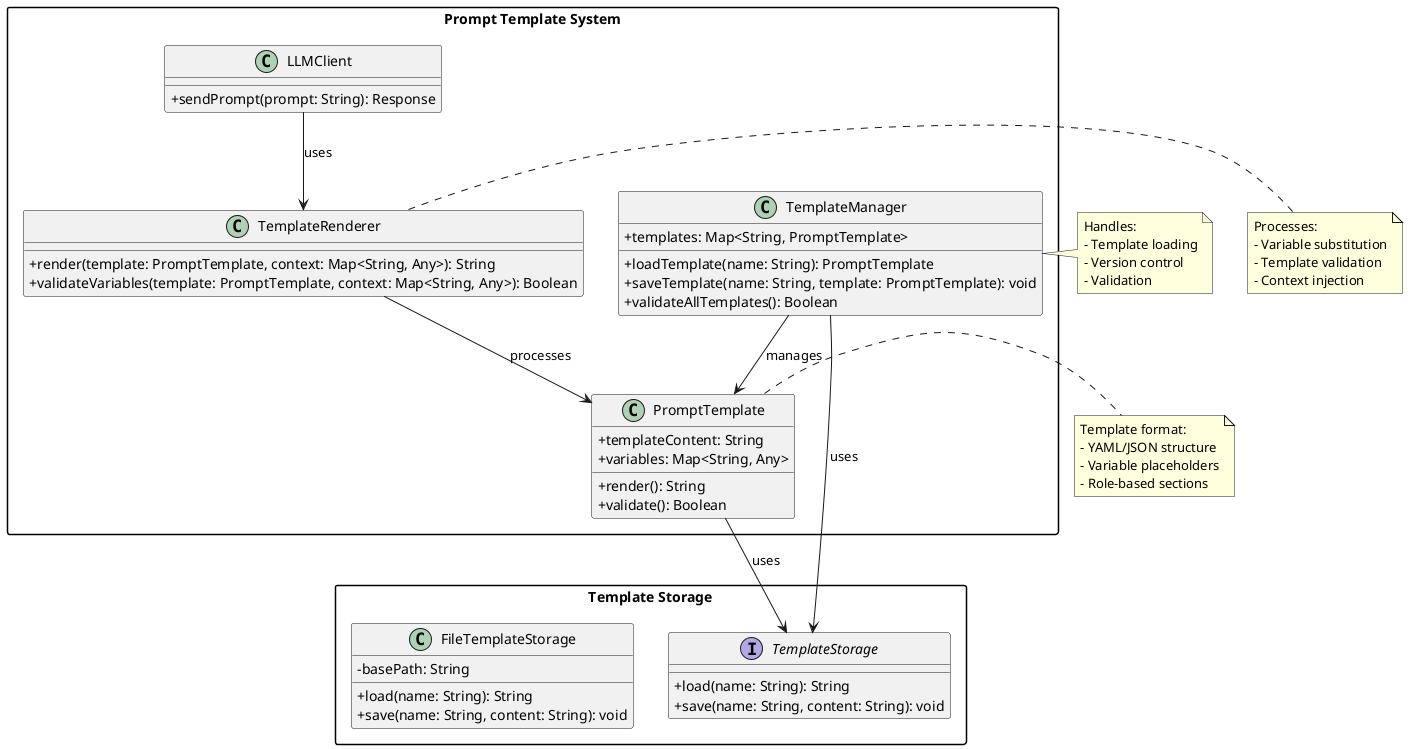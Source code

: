 @startuml structured_prompt_template

skinparam classAttributeIconSize 0
skinparam packageStyle rectangle

package "Prompt Template System" {
    class PromptTemplate {
        +templateContent: String
        +variables: Map<String, Any>
        +render(): String
        +validate(): Boolean
    }

    class TemplateManager {
        +templates: Map<String, PromptTemplate>
        +loadTemplate(name: String): PromptTemplate
        +saveTemplate(name: String, template: PromptTemplate): void
        +validateAllTemplates(): Boolean
    }

    class TemplateRenderer {
        +render(template: PromptTemplate, context: Map<String, Any>): String
        +validateVariables(template: PromptTemplate, context: Map<String, Any>): Boolean
    }

    class LLMClient {
        +sendPrompt(prompt: String): Response
    }
}

package "Template Storage" {
    interface TemplateStorage {
        +load(name: String): String
        +save(name: String, content: String): void
    }

    class FileTemplateStorage {
        -basePath: String
        +load(name: String): String
        +save(name: String, content: String): void
    }
}

PromptTemplate --> TemplateStorage : uses
TemplateManager --> PromptTemplate : manages
TemplateManager --> TemplateStorage : uses
TemplateRenderer --> PromptTemplate : processes
LLMClient --> TemplateRenderer : uses

note right of PromptTemplate
  Template format:
  - YAML/JSON structure
  - Variable placeholders
  - Role-based sections
end note

note right of TemplateManager
  Handles:
  - Template loading
  - Version control
  - Validation
end note

note right of TemplateRenderer
  Processes:
  - Variable substitution
  - Template validation
  - Context injection
end note

@enduml 